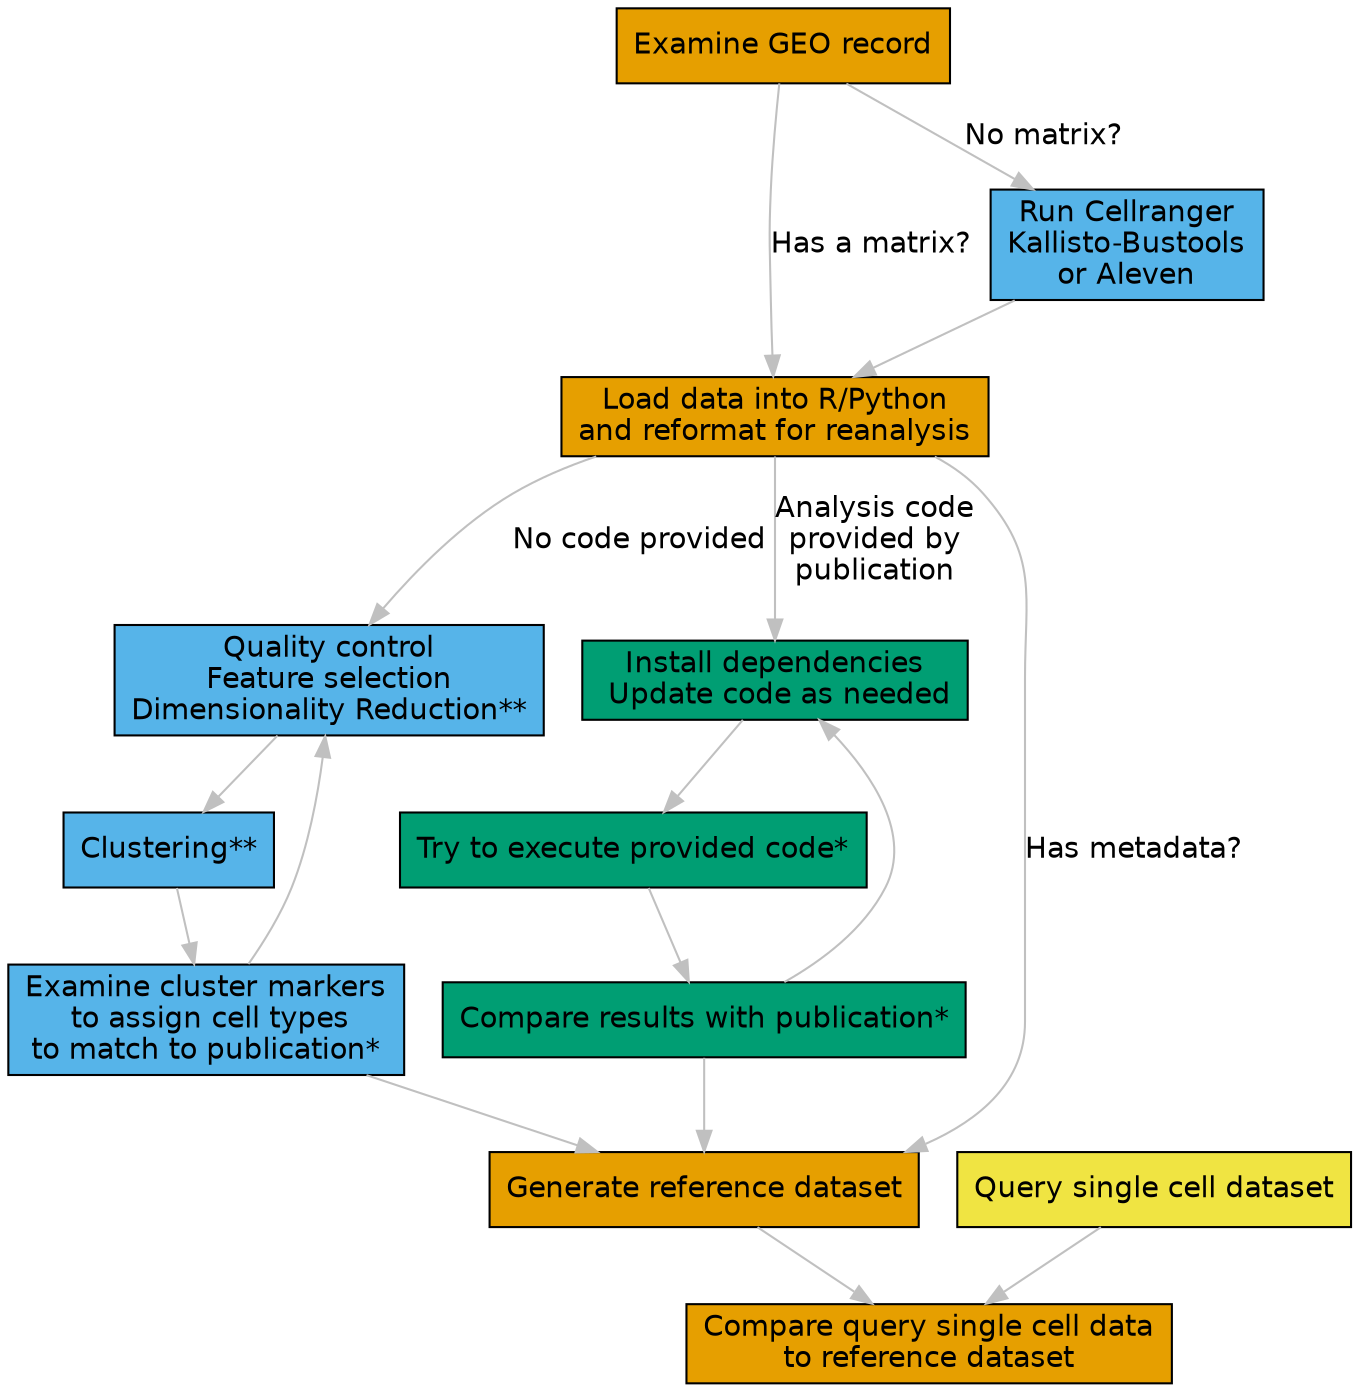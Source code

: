 digraph workflow {
  graph [layout = dot,
        rankdir = TB]

  node [shape = cicle,
        style = filled,
        fontcolor = black,
        fontname = "Helvetica"]

  # start
  node [fillcolor = "#E69F00"]
  startnode [label = "Examine GEO record"];
  mdata [label = "Load data into R/Python\nand reformat for reanalysis"]


  # rds or h5ad parsing
 # node [fillcolor = "#56B4E9"]
 # objdata [label = "Load data in R/Python\nReformat for reanalysis"]


  # no metadata parsing
  node [fillcolor = "#56B4E9"]

  nomdata_nomatrix [label = "Run Cellranger\nKallisto-Bustools\nor Aleven"]
  nomdata_3 [label = "Quality control\nFeature selection\nDimensionality Reduction**"]
  nomdata_4 [label = "Clustering**"]
  nomdata_5 [label = "Examine cluster markers\n to assign cell types\nto match to publication*"]

  # code
  node [fillcolor = "#009E73"]
  code [label = "Install dependencies\n Update code as needed"]
  code_1 [label = "Try to execute provided code*"]
  code_2 [label = "Compare results with publication*"]

  # post metadata processing
  node [fillcolor = "#E69F00"]
  post [label = "Generate reference dataset"]
  post_2 [label = "Compare query single cell data\nto reference dataset"]

  # query data
  node [fillcolor = "#F0E442"]
  query [label = "Query single cell dataset"]


  edge [color = grey
        fontname = "Helvetica"]

  startnode -> mdata [
                      label = "Has a matrix?"]
  startnode -> nomdata_nomatrix [label = "No matrix?"]
  nomdata_nomatrix -> mdata

  mdata -> nomdata_3 [label = "No code provided"]
  mdata -> code [label = "Analysis code\nprovided by\npublication"]
  nomdata_3 -> nomdata_4 -> nomdata_5 -> post

  code -> code_1 -> code_2 -> post
  code_2 -> code [label = ""]

  nomdata_5 -> nomdata_3 [label = ""]
  mdata -> post [label = "Has metadata?"]
  post -> post_2
  query -> post_2

}
